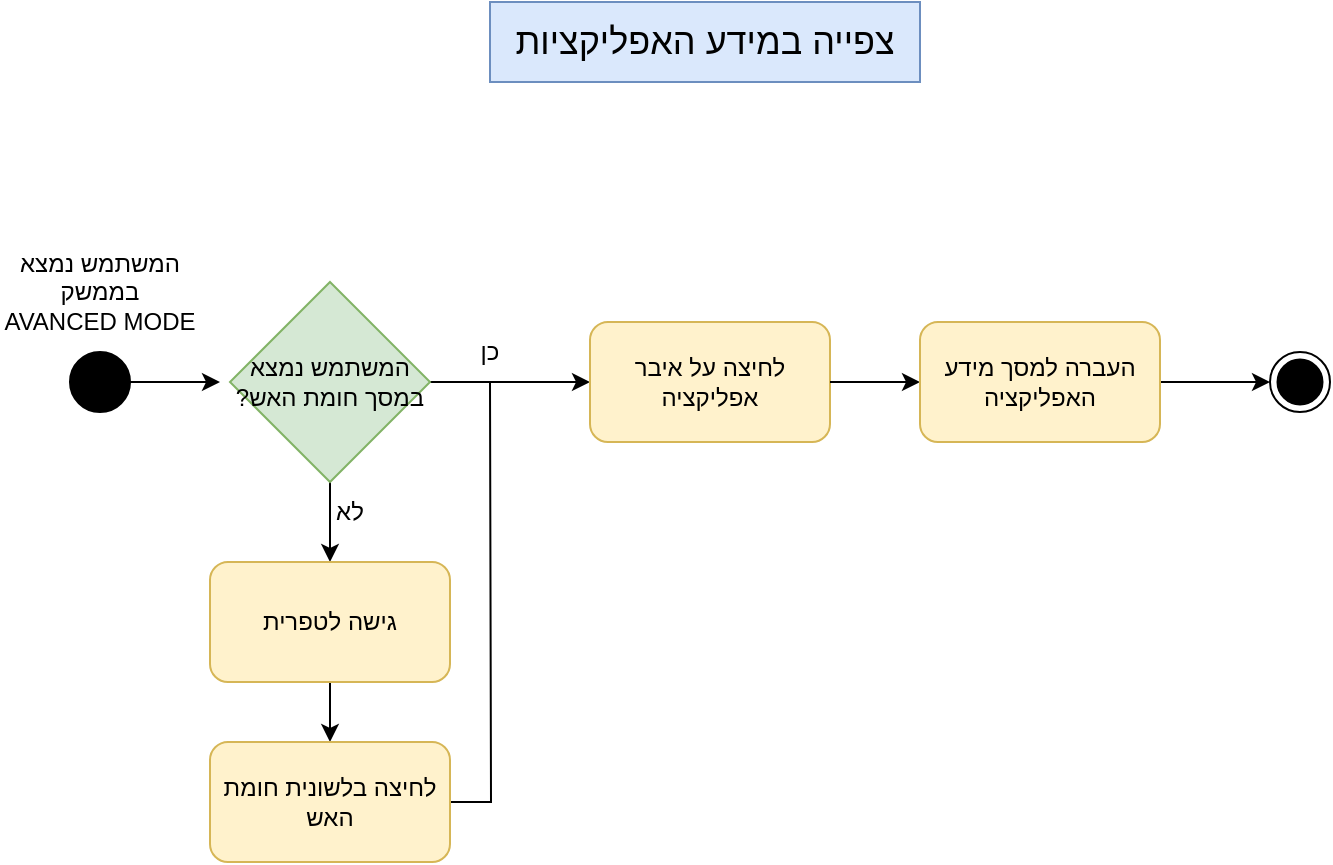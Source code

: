 <mxfile version="16.5.1" type="device"><diagram id="kgpKYQtTHZ0yAKxKKP6v" name="Page-1"><mxGraphModel dx="358" dy="224" grid="1" gridSize="10" guides="1" tooltips="1" connect="1" arrows="1" fold="1" page="1" pageScale="1" pageWidth="850" pageHeight="1100" math="0" shadow="0"><root><mxCell id="0"/><mxCell id="1" parent="0"/><mxCell id="Sz96GP8BBR0SakYA72Er-1" value="" style="edgeStyle=orthogonalEdgeStyle;rounded=0;orthogonalLoop=1;jettySize=auto;html=1;fontSize=18;fontColor=none;" edge="1" parent="1" source="Sz96GP8BBR0SakYA72Er-2"><mxGeometry relative="1" as="geometry"><mxPoint x="175" y="300" as="targetPoint"/></mxGeometry></mxCell><mxCell id="Sz96GP8BBR0SakYA72Er-2" value="" style="ellipse;whiteSpace=wrap;html=1;aspect=fixed;fillColor=#000000;" vertex="1" parent="1"><mxGeometry x="100" y="285" width="30" height="30" as="geometry"/></mxCell><mxCell id="Sz96GP8BBR0SakYA72Er-3" value="המשתמש נמצא בממשק AVANCED MODE" style="text;html=1;strokeColor=none;fillColor=none;align=center;verticalAlign=middle;whiteSpace=wrap;rounded=0;textDirection=rtl;" vertex="1" parent="1"><mxGeometry x="65" y="240" width="100" height="30" as="geometry"/></mxCell><mxCell id="Sz96GP8BBR0SakYA72Er-4" value="" style="endArrow=classic;html=1;rounded=0;exitX=1;exitY=0.5;exitDx=0;exitDy=0;entryX=0;entryY=0.5;entryDx=0;entryDy=0;" edge="1" parent="1" source="Sz96GP8BBR0SakYA72Er-10" target="Sz96GP8BBR0SakYA72Er-5"><mxGeometry width="50" height="50" relative="1" as="geometry"><mxPoint x="285" y="300" as="sourcePoint"/><mxPoint x="335" y="300" as="targetPoint"/></mxGeometry></mxCell><mxCell id="Sz96GP8BBR0SakYA72Er-5" value="לחיצה על איבר אפליקציה" style="rounded=1;whiteSpace=wrap;html=1;fillColor=#fff2cc;strokeColor=#d6b656;align=center;textDirection=rtl;" vertex="1" parent="1"><mxGeometry x="360" y="270" width="120" height="60" as="geometry"/></mxCell><mxCell id="Sz96GP8BBR0SakYA72Er-6" value="&lt;font style=&quot;font-size: 18px&quot;&gt;צפייה במידע האפליקציות&lt;/font&gt;" style="rounded=0;whiteSpace=wrap;html=1;labelBackgroundColor=none;fillColor=#dae8fc;strokeColor=#6c8ebf;align=center;textDirection=rtl;fontSize=18;fontStyle=0" vertex="1" parent="1"><mxGeometry x="310" y="110" width="215" height="40" as="geometry"/></mxCell><mxCell id="Sz96GP8BBR0SakYA72Er-7" value="" style="ellipse;whiteSpace=wrap;html=1;aspect=fixed;fillColor=#FFFFFF;fontColor=none;labelBackgroundColor=none;noLabel=1;" vertex="1" parent="1"><mxGeometry x="700" y="285" width="30" height="30" as="geometry"/></mxCell><mxCell id="Sz96GP8BBR0SakYA72Er-8" value="" style="ellipse;whiteSpace=wrap;html=1;aspect=fixed;fillColor=#000000;" vertex="1" parent="1"><mxGeometry x="703.75" y="288.75" width="22.5" height="22.5" as="geometry"/></mxCell><mxCell id="Sz96GP8BBR0SakYA72Er-9" value="" style="edgeStyle=orthogonalEdgeStyle;rounded=0;orthogonalLoop=1;jettySize=auto;html=1;" edge="1" parent="1" source="Sz96GP8BBR0SakYA72Er-10" target="Sz96GP8BBR0SakYA72Er-12"><mxGeometry relative="1" as="geometry"/></mxCell><mxCell id="Sz96GP8BBR0SakYA72Er-10" value="&lt;font style=&quot;font-size: 12px ; line-height: 0.9&quot;&gt;המשתמש נמצא במסך חומת האש?&lt;/font&gt;" style="rhombus;whiteSpace=wrap;html=1;fillColor=#d5e8d4;strokeColor=#82b366;textDirection=rtl;" vertex="1" parent="1"><mxGeometry x="180" y="250" width="100" height="100" as="geometry"/></mxCell><mxCell id="Sz96GP8BBR0SakYA72Er-11" value="" style="edgeStyle=orthogonalEdgeStyle;rounded=0;orthogonalLoop=1;jettySize=auto;html=1;" edge="1" parent="1" source="Sz96GP8BBR0SakYA72Er-12" target="Sz96GP8BBR0SakYA72Er-14"><mxGeometry relative="1" as="geometry"/></mxCell><mxCell id="Sz96GP8BBR0SakYA72Er-12" value="גישה לטפרית" style="rounded=1;whiteSpace=wrap;html=1;fillColor=#fff2cc;strokeColor=#d6b656;align=center;textDirection=rtl;" vertex="1" parent="1"><mxGeometry x="170" y="390" width="120" height="60" as="geometry"/></mxCell><mxCell id="Sz96GP8BBR0SakYA72Er-13" style="edgeStyle=orthogonalEdgeStyle;rounded=0;orthogonalLoop=1;jettySize=auto;html=1;strokeColor=#000000;strokeWidth=1;endArrow=none;endFill=0;" edge="1" parent="1" source="Sz96GP8BBR0SakYA72Er-14"><mxGeometry relative="1" as="geometry"><mxPoint x="310" y="300" as="targetPoint"/></mxGeometry></mxCell><mxCell id="Sz96GP8BBR0SakYA72Er-14" value="לחיצה בלשונית חומת האש" style="rounded=1;whiteSpace=wrap;html=1;fillColor=#fff2cc;strokeColor=#d6b656;align=center;textDirection=rtl;" vertex="1" parent="1"><mxGeometry x="170" y="480" width="120" height="60" as="geometry"/></mxCell><mxCell id="Sz96GP8BBR0SakYA72Er-18" value="" style="endArrow=classic;html=1;rounded=0;strokeColor=#000000;strokeWidth=1;entryX=0;entryY=0.5;entryDx=0;entryDy=0;exitX=1;exitY=0.5;exitDx=0;exitDy=0;" edge="1" parent="1" source="Sz96GP8BBR0SakYA72Er-5"><mxGeometry width="50" height="50" relative="1" as="geometry"><mxPoint x="580" y="300" as="sourcePoint"/><mxPoint x="525" y="300" as="targetPoint"/></mxGeometry></mxCell><mxCell id="Sz96GP8BBR0SakYA72Er-25" value="לא" style="text;html=1;strokeColor=none;fillColor=none;align=center;verticalAlign=middle;whiteSpace=wrap;rounded=0;labelBackgroundColor=none;" vertex="1" parent="1"><mxGeometry x="210" y="350" width="60" height="30" as="geometry"/></mxCell><mxCell id="Sz96GP8BBR0SakYA72Er-26" value="כן" style="text;html=1;strokeColor=none;fillColor=none;align=center;verticalAlign=middle;whiteSpace=wrap;rounded=0;labelBackgroundColor=none;" vertex="1" parent="1"><mxGeometry x="280" y="270" width="60" height="30" as="geometry"/></mxCell><mxCell id="Sz96GP8BBR0SakYA72Er-29" value="" style="edgeStyle=orthogonalEdgeStyle;rounded=0;orthogonalLoop=1;jettySize=auto;html=1;" edge="1" parent="1" source="Sz96GP8BBR0SakYA72Er-27"><mxGeometry relative="1" as="geometry"><mxPoint x="700" y="300" as="targetPoint"/></mxGeometry></mxCell><mxCell id="Sz96GP8BBR0SakYA72Er-27" value="העברה למסך מידע האפליקציה" style="rounded=1;whiteSpace=wrap;html=1;fillColor=#fff2cc;strokeColor=#d6b656;align=center;textDirection=rtl;" vertex="1" parent="1"><mxGeometry x="525" y="270" width="120" height="60" as="geometry"/></mxCell></root></mxGraphModel></diagram></mxfile>